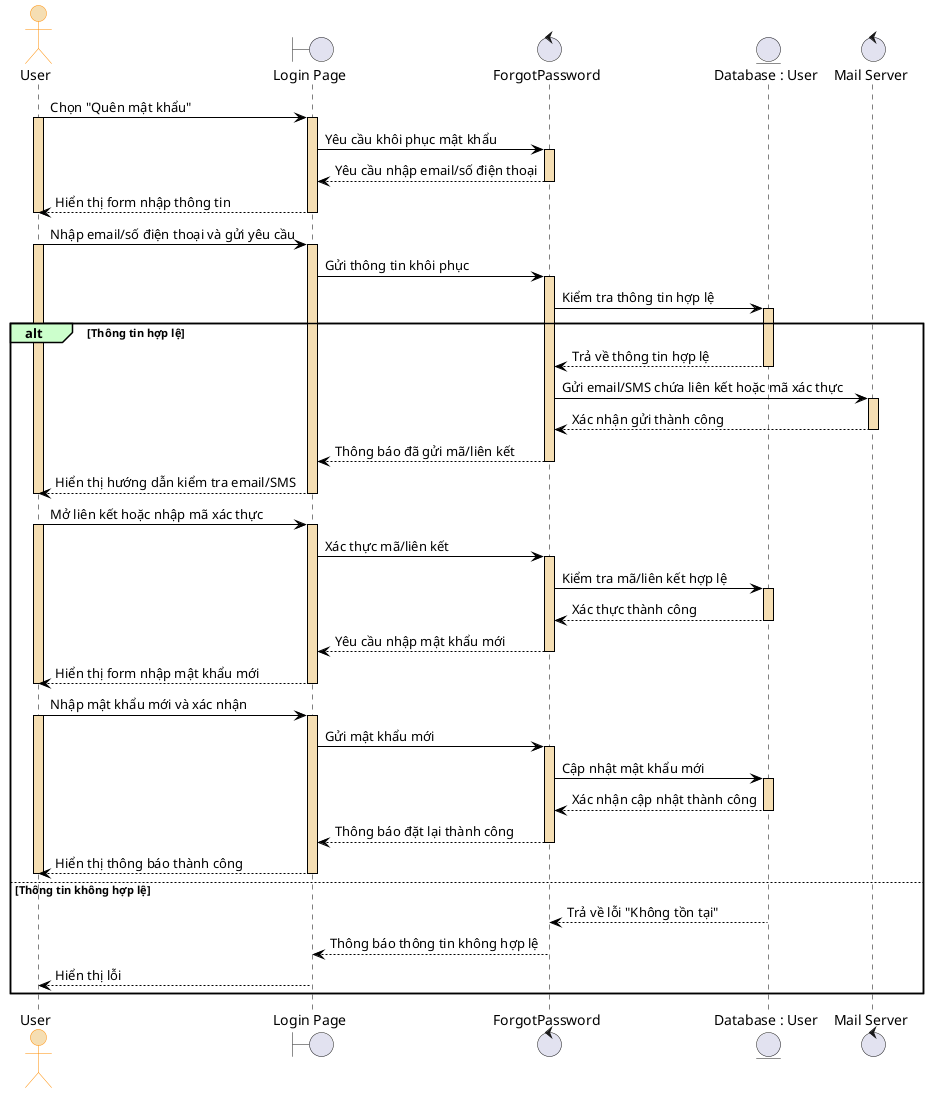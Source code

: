 @startuml UC_QuenMatKhau_SD
skinparam backgroundColor #ffffff
skinparam sequence {
  ArrowColor Black
  LifeLineBorderColor Black
  LifeLineBackgroundColor Wheat
  ParticipantBorderColor DarkOrange
  ParticipantBackgroundColor Wheat
  ActorBorderColor DarkOrange
  ActorBackgroundColor Wheat
  GroupBackgroundColor #ccffcc
}

actor "User" as A
boundary "Login Page" as B
control "ForgotPassword" as C
entity "Database : User" as D
control "Mail Server" as S

A -> B : Chọn "Quên mật khẩu"
activate A
activate B
B -> C : Yêu cầu khôi phục mật khẩu
activate C
C --> B : Yêu cầu nhập email/số điện thoại
deactivate C
B --> A : Hiển thị form nhập thông tin
deactivate B
deactivate A

A -> B : Nhập email/số điện thoại và gửi yêu cầu
activate A
activate B
B -> C : Gửi thông tin khôi phục
activate C
C -> D : Kiểm tra thông tin hợp lệ
activate D
alt Thông tin hợp lệ
  D --> C : Trả về thông tin hợp lệ
  deactivate D
  C -> S : Gửi email/SMS chứa liên kết hoặc mã xác thực
  activate S
  S --> C : Xác nhận gửi thành công
  deactivate S
  C --> B : Thông báo đã gửi mã/liên kết
  deactivate C
  B --> A : Hiển thị hướng dẫn kiểm tra email/SMS
  deactivate B
  deactivate A

  A -> B : Mở liên kết hoặc nhập mã xác thực
  activate A
  activate B
  B -> C : Xác thực mã/liên kết
  activate C
  C -> D : Kiểm tra mã/liên kết hợp lệ
  activate D
  D --> C : Xác thực thành công
  deactivate D
  C --> B : Yêu cầu nhập mật khẩu mới
  deactivate C
  B --> A : Hiển thị form nhập mật khẩu mới
  deactivate B
  deactivate A

  A -> B : Nhập mật khẩu mới và xác nhận
  activate A
  activate B
  B -> C : Gửi mật khẩu mới
  activate C
  C -> D : Cập nhật mật khẩu mới
  activate D
  D --> C : Xác nhận cập nhật thành công
  deactivate D
  C --> B : Thông báo đặt lại thành công
  deactivate C
  B --> A : Hiển thị thông báo thành công
  deactivate B
  deactivate A

else Thông tin không hợp lệ
  D --> C : Trả về lỗi "Không tồn tại"
  deactivate D
  C --> B : Thông báo thông tin không hợp lệ
  deactivate C
  B --> A : Hiển thị lỗi
  deactivate B
  deactivate A
end

@enduml
